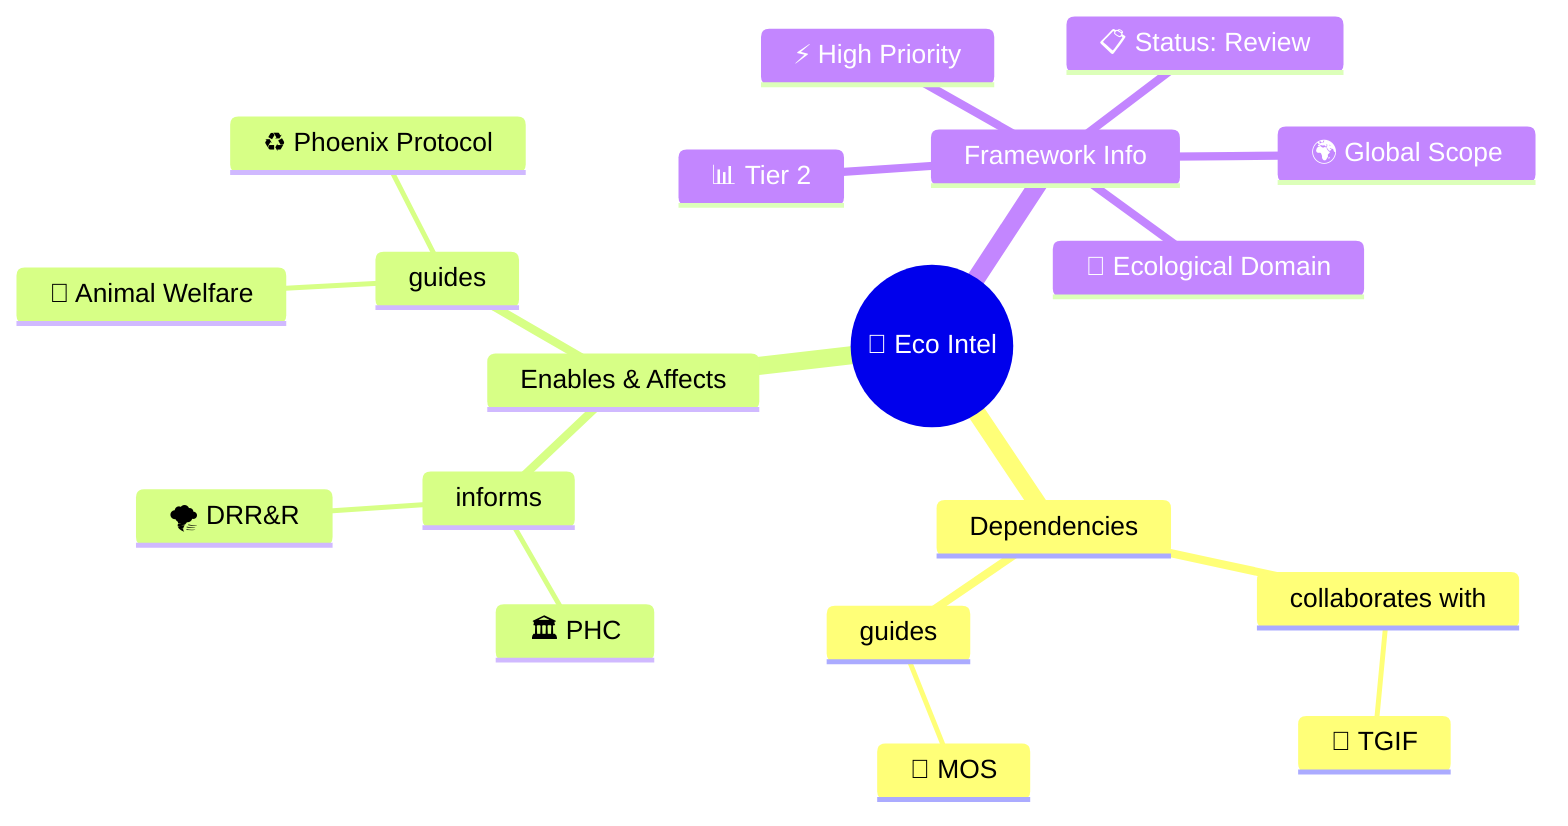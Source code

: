 mindmap
  root(("🌿 Eco Intel"))
    Dependencies
      collaborates with
        🤖 TGIF
      guides
        🦋 MOS
    Enables & Affects
      informs
        🏛️ PHC
        🌪️ DRR&R
      guides
        🐾 Animal Welfare
        ♻️ Phoenix Protocol
    Framework Info
      📊 Tier 2
      🎯 Ecological Domain
      🌍 Global Scope
      ⚡ High Priority
      📋 Status: Review